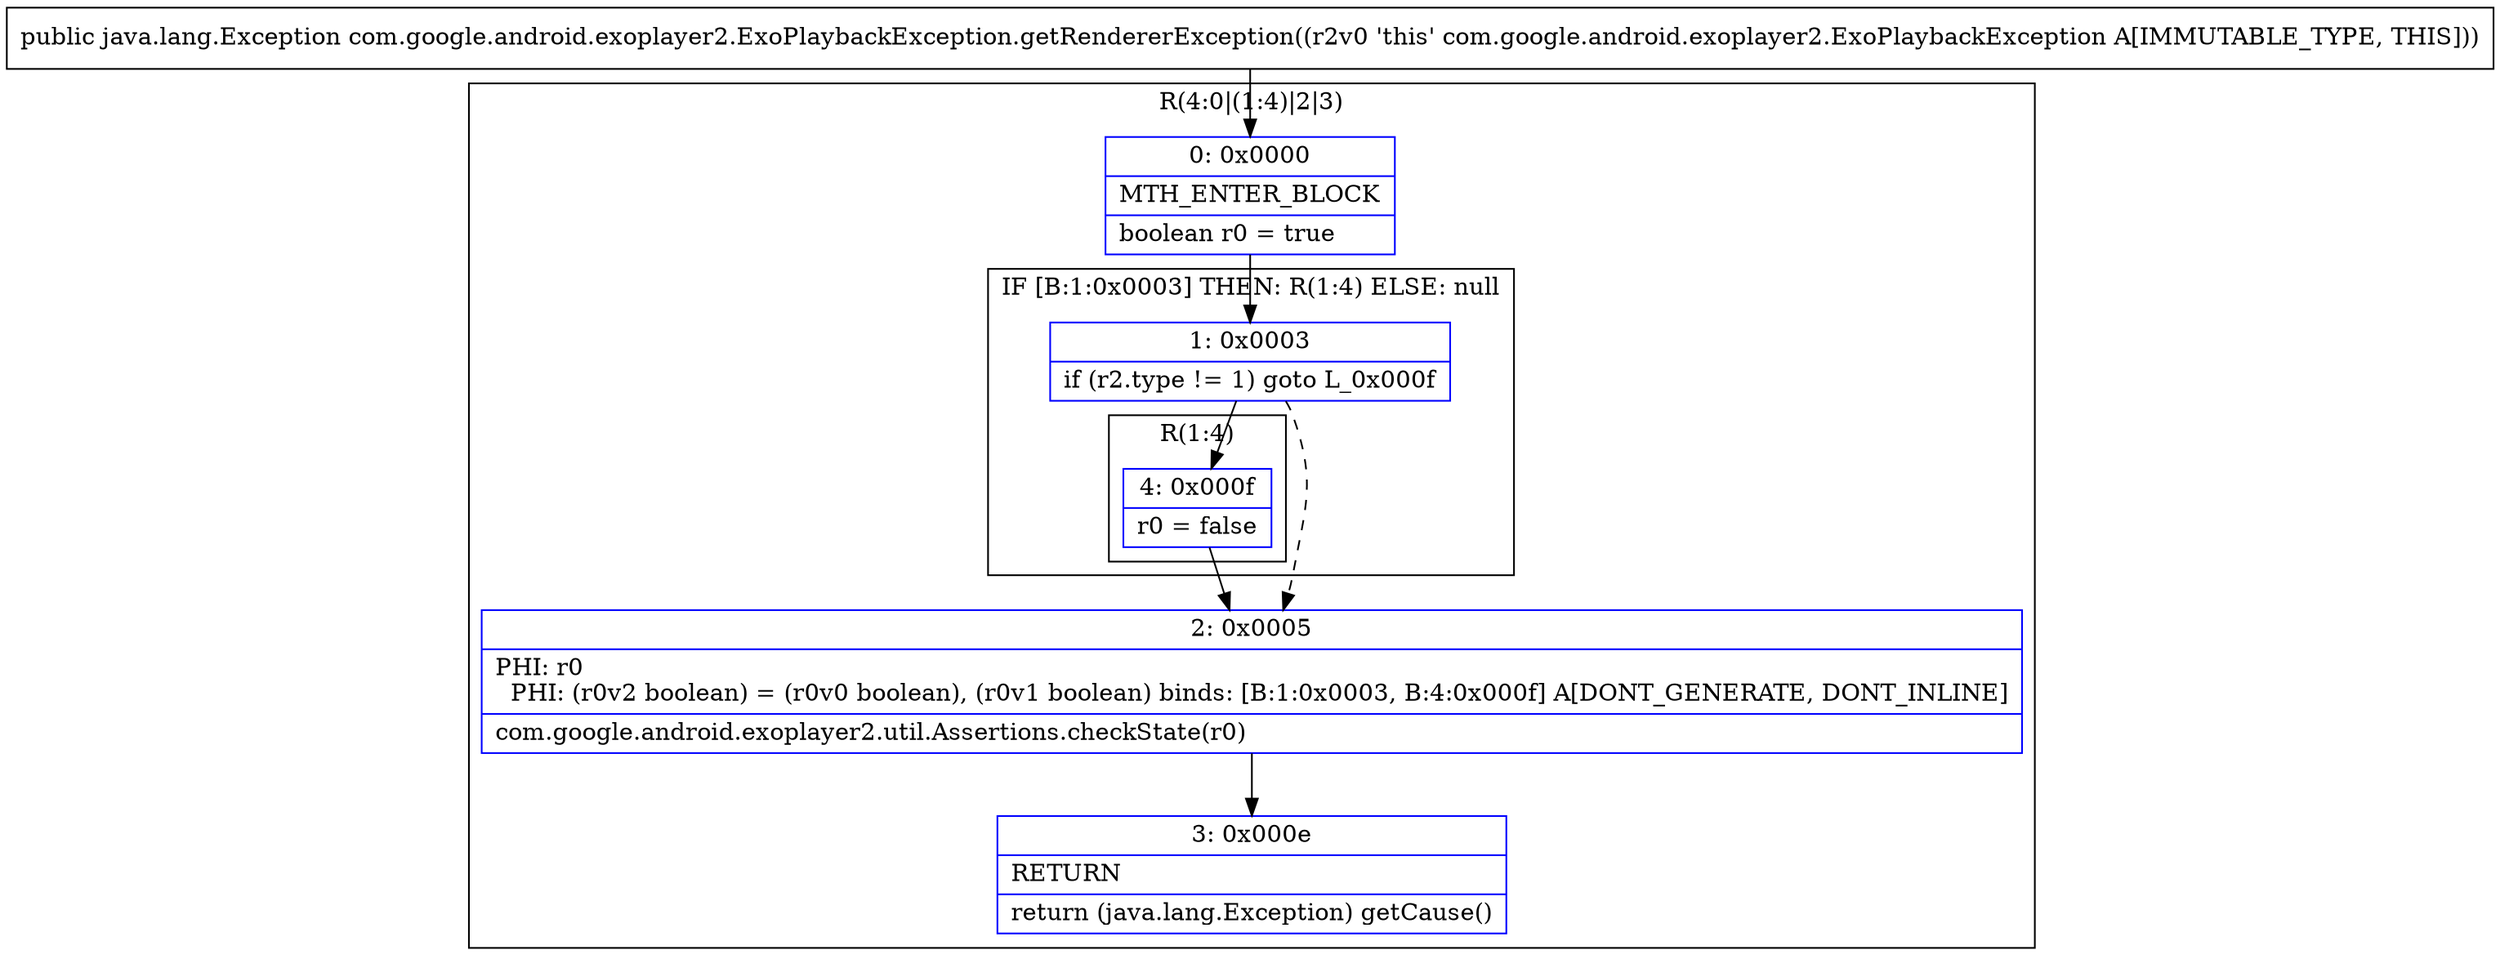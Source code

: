 digraph "CFG forcom.google.android.exoplayer2.ExoPlaybackException.getRendererException()Ljava\/lang\/Exception;" {
subgraph cluster_Region_1057985375 {
label = "R(4:0|(1:4)|2|3)";
node [shape=record,color=blue];
Node_0 [shape=record,label="{0\:\ 0x0000|MTH_ENTER_BLOCK\l|boolean r0 = true\l}"];
subgraph cluster_IfRegion_1892518851 {
label = "IF [B:1:0x0003] THEN: R(1:4) ELSE: null";
node [shape=record,color=blue];
Node_1 [shape=record,label="{1\:\ 0x0003|if (r2.type != 1) goto L_0x000f\l}"];
subgraph cluster_Region_520335599 {
label = "R(1:4)";
node [shape=record,color=blue];
Node_4 [shape=record,label="{4\:\ 0x000f|r0 = false\l}"];
}
}
Node_2 [shape=record,label="{2\:\ 0x0005|PHI: r0 \l  PHI: (r0v2 boolean) = (r0v0 boolean), (r0v1 boolean) binds: [B:1:0x0003, B:4:0x000f] A[DONT_GENERATE, DONT_INLINE]\l|com.google.android.exoplayer2.util.Assertions.checkState(r0)\l}"];
Node_3 [shape=record,label="{3\:\ 0x000e|RETURN\l|return (java.lang.Exception) getCause()\l}"];
}
MethodNode[shape=record,label="{public java.lang.Exception com.google.android.exoplayer2.ExoPlaybackException.getRendererException((r2v0 'this' com.google.android.exoplayer2.ExoPlaybackException A[IMMUTABLE_TYPE, THIS])) }"];
MethodNode -> Node_0;
Node_0 -> Node_1;
Node_1 -> Node_2[style=dashed];
Node_1 -> Node_4;
Node_4 -> Node_2;
Node_2 -> Node_3;
}

